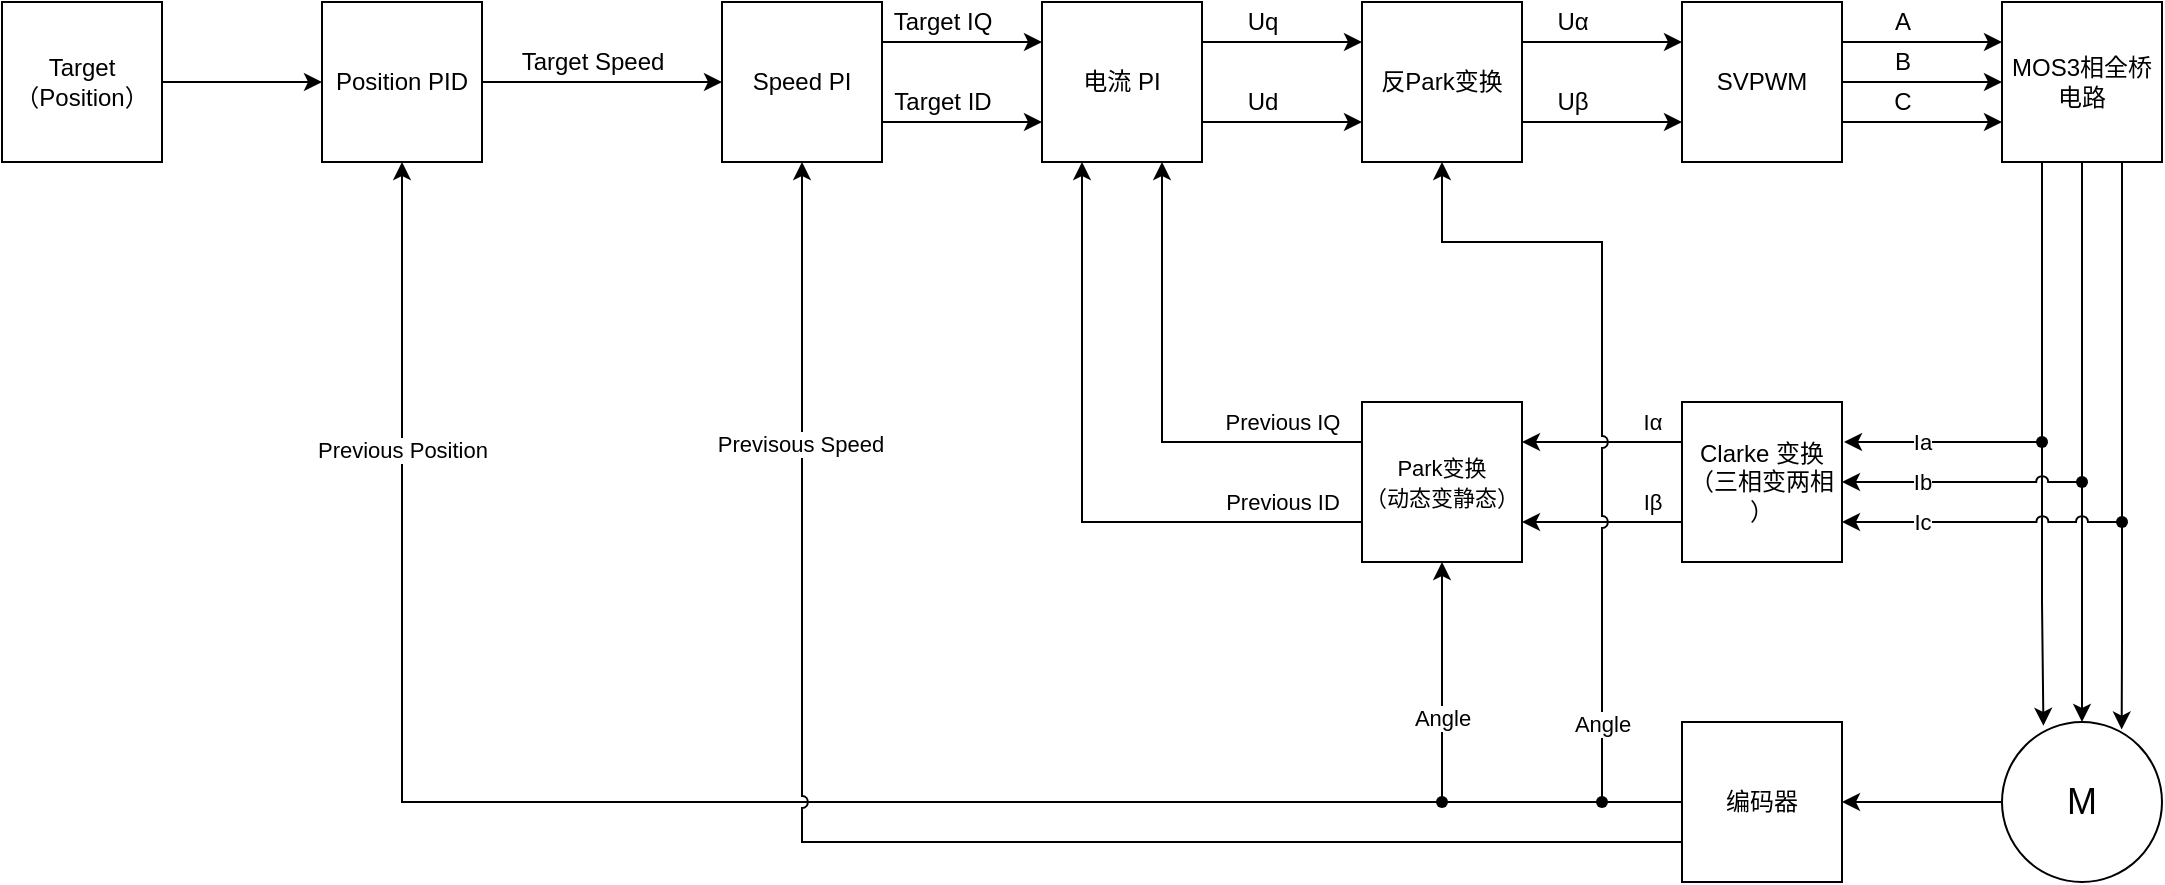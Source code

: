 <mxfile version="15.4.3" type="github">
  <diagram id="6lPWNBHGyQ1qCSDCR4Xs" name="第 1 页">
    <mxGraphModel dx="1440" dy="572" grid="1" gridSize="10" guides="1" tooltips="1" connect="1" arrows="1" fold="1" page="0" pageScale="1" pageWidth="827" pageHeight="1169" math="0" shadow="0">
      <root>
        <mxCell id="0" />
        <mxCell id="1" parent="0" />
        <mxCell id="5a1OFseSE7L5teqf73W1-6" style="edgeStyle=orthogonalEdgeStyle;rounded=0;orthogonalLoop=1;jettySize=auto;html=1;entryX=0;entryY=0.5;entryDx=0;entryDy=0;" edge="1" parent="1" source="5a1OFseSE7L5teqf73W1-1" target="5a1OFseSE7L5teqf73W1-2">
          <mxGeometry relative="1" as="geometry" />
        </mxCell>
        <mxCell id="5a1OFseSE7L5teqf73W1-1" value="Target&lt;br&gt;（Position）" style="whiteSpace=wrap;html=1;" vertex="1" parent="1">
          <mxGeometry x="-160" y="40" width="80" height="80" as="geometry" />
        </mxCell>
        <mxCell id="5a1OFseSE7L5teqf73W1-4" style="edgeStyle=orthogonalEdgeStyle;rounded=0;orthogonalLoop=1;jettySize=auto;html=1;entryX=0;entryY=0.5;entryDx=0;entryDy=0;" edge="1" parent="1" source="5a1OFseSE7L5teqf73W1-2" target="5a1OFseSE7L5teqf73W1-3">
          <mxGeometry relative="1" as="geometry" />
        </mxCell>
        <mxCell id="5a1OFseSE7L5teqf73W1-2" value="Position PID" style="whiteSpace=wrap;html=1;" vertex="1" parent="1">
          <mxGeometry y="40" width="80" height="80" as="geometry" />
        </mxCell>
        <mxCell id="5a1OFseSE7L5teqf73W1-8" style="edgeStyle=orthogonalEdgeStyle;rounded=0;orthogonalLoop=1;jettySize=auto;html=1;exitX=1;exitY=0.25;exitDx=0;exitDy=0;entryX=0;entryY=0.25;entryDx=0;entryDy=0;" edge="1" parent="1" source="5a1OFseSE7L5teqf73W1-3" target="5a1OFseSE7L5teqf73W1-7">
          <mxGeometry relative="1" as="geometry" />
        </mxCell>
        <mxCell id="5a1OFseSE7L5teqf73W1-9" style="edgeStyle=orthogonalEdgeStyle;rounded=0;orthogonalLoop=1;jettySize=auto;html=1;exitX=1;exitY=0.75;exitDx=0;exitDy=0;entryX=0;entryY=0.75;entryDx=0;entryDy=0;" edge="1" parent="1" source="5a1OFseSE7L5teqf73W1-3" target="5a1OFseSE7L5teqf73W1-7">
          <mxGeometry relative="1" as="geometry" />
        </mxCell>
        <mxCell id="5a1OFseSE7L5teqf73W1-3" value="Speed PI" style="whiteSpace=wrap;html=1;" vertex="1" parent="1">
          <mxGeometry x="200" y="40" width="80" height="80" as="geometry" />
        </mxCell>
        <mxCell id="5a1OFseSE7L5teqf73W1-5" value="Target&amp;nbsp;Speed" style="text;html=1;align=center;verticalAlign=middle;resizable=0;points=[];autosize=1;strokeColor=none;fillColor=none;" vertex="1" parent="1">
          <mxGeometry x="90" y="60" width="90" height="20" as="geometry" />
        </mxCell>
        <mxCell id="5a1OFseSE7L5teqf73W1-13" style="edgeStyle=orthogonalEdgeStyle;rounded=0;orthogonalLoop=1;jettySize=auto;html=1;exitX=1;exitY=0.25;exitDx=0;exitDy=0;entryX=0;entryY=0.25;entryDx=0;entryDy=0;" edge="1" parent="1" source="5a1OFseSE7L5teqf73W1-7" target="5a1OFseSE7L5teqf73W1-12">
          <mxGeometry relative="1" as="geometry" />
        </mxCell>
        <mxCell id="5a1OFseSE7L5teqf73W1-14" style="edgeStyle=orthogonalEdgeStyle;rounded=0;orthogonalLoop=1;jettySize=auto;html=1;exitX=1;exitY=0.75;exitDx=0;exitDy=0;entryX=0;entryY=0.75;entryDx=0;entryDy=0;" edge="1" parent="1" source="5a1OFseSE7L5teqf73W1-7" target="5a1OFseSE7L5teqf73W1-12">
          <mxGeometry relative="1" as="geometry" />
        </mxCell>
        <mxCell id="5a1OFseSE7L5teqf73W1-7" value="电流 PI" style="whiteSpace=wrap;html=1;" vertex="1" parent="1">
          <mxGeometry x="360" y="40" width="80" height="80" as="geometry" />
        </mxCell>
        <mxCell id="5a1OFseSE7L5teqf73W1-10" value="Target IQ" style="text;html=1;align=center;verticalAlign=middle;resizable=0;points=[];autosize=1;strokeColor=none;fillColor=none;" vertex="1" parent="1">
          <mxGeometry x="280" y="40" width="60" height="20" as="geometry" />
        </mxCell>
        <mxCell id="5a1OFseSE7L5teqf73W1-11" value="Target ID" style="text;html=1;align=center;verticalAlign=middle;resizable=0;points=[];autosize=1;strokeColor=none;fillColor=none;" vertex="1" parent="1">
          <mxGeometry x="280" y="80" width="60" height="20" as="geometry" />
        </mxCell>
        <mxCell id="5a1OFseSE7L5teqf73W1-18" style="edgeStyle=orthogonalEdgeStyle;rounded=0;orthogonalLoop=1;jettySize=auto;html=1;exitX=1;exitY=0.25;exitDx=0;exitDy=0;entryX=0;entryY=0.25;entryDx=0;entryDy=0;" edge="1" parent="1" source="5a1OFseSE7L5teqf73W1-12" target="5a1OFseSE7L5teqf73W1-17">
          <mxGeometry relative="1" as="geometry" />
        </mxCell>
        <mxCell id="5a1OFseSE7L5teqf73W1-19" style="edgeStyle=orthogonalEdgeStyle;rounded=0;orthogonalLoop=1;jettySize=auto;html=1;exitX=1;exitY=0.75;exitDx=0;exitDy=0;entryX=0;entryY=0.75;entryDx=0;entryDy=0;" edge="1" parent="1" source="5a1OFseSE7L5teqf73W1-12" target="5a1OFseSE7L5teqf73W1-17">
          <mxGeometry relative="1" as="geometry" />
        </mxCell>
        <mxCell id="5a1OFseSE7L5teqf73W1-12" value="反Park变换" style="whiteSpace=wrap;html=1;" vertex="1" parent="1">
          <mxGeometry x="520" y="40" width="80" height="80" as="geometry" />
        </mxCell>
        <mxCell id="5a1OFseSE7L5teqf73W1-15" value="Uq" style="text;html=1;align=center;verticalAlign=middle;resizable=0;points=[];autosize=1;strokeColor=none;fillColor=none;" vertex="1" parent="1">
          <mxGeometry x="455" y="40" width="30" height="20" as="geometry" />
        </mxCell>
        <mxCell id="5a1OFseSE7L5teqf73W1-16" value="Ud" style="text;html=1;align=center;verticalAlign=middle;resizable=0;points=[];autosize=1;strokeColor=none;fillColor=none;" vertex="1" parent="1">
          <mxGeometry x="455" y="80" width="30" height="20" as="geometry" />
        </mxCell>
        <mxCell id="5a1OFseSE7L5teqf73W1-23" style="edgeStyle=orthogonalEdgeStyle;rounded=0;orthogonalLoop=1;jettySize=auto;html=1;exitX=1;exitY=0.25;exitDx=0;exitDy=0;entryX=0;entryY=0.25;entryDx=0;entryDy=0;" edge="1" parent="1" source="5a1OFseSE7L5teqf73W1-17" target="5a1OFseSE7L5teqf73W1-22">
          <mxGeometry relative="1" as="geometry" />
        </mxCell>
        <mxCell id="5a1OFseSE7L5teqf73W1-24" style="edgeStyle=orthogonalEdgeStyle;rounded=0;orthogonalLoop=1;jettySize=auto;html=1;entryX=0;entryY=0.5;entryDx=0;entryDy=0;" edge="1" parent="1" source="5a1OFseSE7L5teqf73W1-17" target="5a1OFseSE7L5teqf73W1-22">
          <mxGeometry relative="1" as="geometry" />
        </mxCell>
        <mxCell id="5a1OFseSE7L5teqf73W1-25" style="edgeStyle=orthogonalEdgeStyle;rounded=0;orthogonalLoop=1;jettySize=auto;html=1;exitX=1;exitY=0.75;exitDx=0;exitDy=0;entryX=0;entryY=0.75;entryDx=0;entryDy=0;" edge="1" parent="1" source="5a1OFseSE7L5teqf73W1-17" target="5a1OFseSE7L5teqf73W1-22">
          <mxGeometry relative="1" as="geometry" />
        </mxCell>
        <mxCell id="5a1OFseSE7L5teqf73W1-17" value="SVPWM" style="whiteSpace=wrap;html=1;" vertex="1" parent="1">
          <mxGeometry x="680" y="40" width="80" height="80" as="geometry" />
        </mxCell>
        <mxCell id="5a1OFseSE7L5teqf73W1-20" value="Uα" style="text;html=1;align=center;verticalAlign=middle;resizable=0;points=[];autosize=1;strokeColor=none;fillColor=none;" vertex="1" parent="1">
          <mxGeometry x="610" y="40" width="30" height="20" as="geometry" />
        </mxCell>
        <mxCell id="5a1OFseSE7L5teqf73W1-21" value="Uβ" style="text;html=1;align=center;verticalAlign=middle;resizable=0;points=[];autosize=1;strokeColor=none;fillColor=none;" vertex="1" parent="1">
          <mxGeometry x="610" y="80" width="30" height="20" as="geometry" />
        </mxCell>
        <mxCell id="5a1OFseSE7L5teqf73W1-33" style="edgeStyle=orthogonalEdgeStyle;rounded=0;orthogonalLoop=1;jettySize=auto;html=1;exitDx=0;exitDy=0;entryX=0.259;entryY=0.024;entryDx=0;entryDy=0;entryPerimeter=0;fontSize=11;startArrow=none;" edge="1" parent="1" source="5a1OFseSE7L5teqf73W1-37" target="5a1OFseSE7L5teqf73W1-32">
          <mxGeometry relative="1" as="geometry" />
        </mxCell>
        <mxCell id="5a1OFseSE7L5teqf73W1-34" style="edgeStyle=orthogonalEdgeStyle;rounded=0;orthogonalLoop=1;jettySize=auto;html=1;exitX=0.5;exitY=1;exitDx=0;exitDy=0;entryX=0.5;entryY=0;entryDx=0;entryDy=0;fontSize=11;" edge="1" parent="1" source="5a1OFseSE7L5teqf73W1-22" target="5a1OFseSE7L5teqf73W1-32">
          <mxGeometry relative="1" as="geometry" />
        </mxCell>
        <mxCell id="5a1OFseSE7L5teqf73W1-35" style="edgeStyle=orthogonalEdgeStyle;rounded=0;orthogonalLoop=1;jettySize=auto;html=1;exitDx=0;exitDy=0;entryX=0.748;entryY=0.047;entryDx=0;entryDy=0;entryPerimeter=0;fontSize=11;startArrow=none;" edge="1" parent="1" source="5a1OFseSE7L5teqf73W1-41" target="5a1OFseSE7L5teqf73W1-32">
          <mxGeometry relative="1" as="geometry" />
        </mxCell>
        <mxCell id="5a1OFseSE7L5teqf73W1-22" value="MOS3相全桥电路" style="whiteSpace=wrap;html=1;" vertex="1" parent="1">
          <mxGeometry x="840" y="40" width="80" height="80" as="geometry" />
        </mxCell>
        <mxCell id="5a1OFseSE7L5teqf73W1-26" value="A" style="text;html=1;align=center;verticalAlign=middle;resizable=0;points=[];autosize=1;strokeColor=none;fillColor=none;" vertex="1" parent="1">
          <mxGeometry x="780" y="40" width="20" height="20" as="geometry" />
        </mxCell>
        <mxCell id="5a1OFseSE7L5teqf73W1-27" value="B" style="text;html=1;align=center;verticalAlign=middle;resizable=0;points=[];autosize=1;strokeColor=none;fillColor=none;" vertex="1" parent="1">
          <mxGeometry x="780" y="60" width="20" height="20" as="geometry" />
        </mxCell>
        <mxCell id="5a1OFseSE7L5teqf73W1-28" value="C" style="text;html=1;align=center;verticalAlign=middle;resizable=0;points=[];autosize=1;strokeColor=none;fillColor=none;" vertex="1" parent="1">
          <mxGeometry x="780" y="80" width="20" height="20" as="geometry" />
        </mxCell>
        <mxCell id="5a1OFseSE7L5teqf73W1-63" style="edgeStyle=orthogonalEdgeStyle;rounded=0;jumpStyle=arc;orthogonalLoop=1;jettySize=auto;html=1;exitX=0;exitY=0.25;exitDx=0;exitDy=0;entryX=1;entryY=0.25;entryDx=0;entryDy=0;fontSize=11;" edge="1" parent="1" source="5a1OFseSE7L5teqf73W1-29" target="5a1OFseSE7L5teqf73W1-30">
          <mxGeometry relative="1" as="geometry" />
        </mxCell>
        <mxCell id="5a1OFseSE7L5teqf73W1-64" style="edgeStyle=orthogonalEdgeStyle;rounded=0;jumpStyle=arc;orthogonalLoop=1;jettySize=auto;html=1;exitX=0;exitY=0.75;exitDx=0;exitDy=0;entryX=1;entryY=0.75;entryDx=0;entryDy=0;fontSize=11;" edge="1" parent="1" source="5a1OFseSE7L5teqf73W1-29" target="5a1OFseSE7L5teqf73W1-30">
          <mxGeometry relative="1" as="geometry" />
        </mxCell>
        <mxCell id="5a1OFseSE7L5teqf73W1-29" value="Clarke&amp;nbsp;变换&lt;br&gt;（三相变两相&lt;br&gt;）" style="whiteSpace=wrap;html=1;" vertex="1" parent="1">
          <mxGeometry x="680" y="240" width="80" height="80" as="geometry" />
        </mxCell>
        <mxCell id="5a1OFseSE7L5teqf73W1-67" style="edgeStyle=orthogonalEdgeStyle;rounded=0;jumpStyle=arc;orthogonalLoop=1;jettySize=auto;html=1;exitX=0;exitY=0.25;exitDx=0;exitDy=0;entryX=0.75;entryY=1;entryDx=0;entryDy=0;fontSize=11;" edge="1" parent="1" source="5a1OFseSE7L5teqf73W1-30" target="5a1OFseSE7L5teqf73W1-7">
          <mxGeometry relative="1" as="geometry" />
        </mxCell>
        <mxCell id="5a1OFseSE7L5teqf73W1-68" style="edgeStyle=orthogonalEdgeStyle;rounded=0;jumpStyle=arc;orthogonalLoop=1;jettySize=auto;html=1;exitX=0;exitY=0.75;exitDx=0;exitDy=0;entryX=0.25;entryY=1;entryDx=0;entryDy=0;fontSize=11;" edge="1" parent="1" source="5a1OFseSE7L5teqf73W1-30" target="5a1OFseSE7L5teqf73W1-7">
          <mxGeometry relative="1" as="geometry" />
        </mxCell>
        <mxCell id="5a1OFseSE7L5teqf73W1-30" value="&lt;font style=&quot;font-size: 11px&quot;&gt;Park变换&lt;br&gt;（动态变静态）&lt;/font&gt;" style="whiteSpace=wrap;html=1;" vertex="1" parent="1">
          <mxGeometry x="520" y="240" width="80" height="80" as="geometry" />
        </mxCell>
        <mxCell id="5a1OFseSE7L5teqf73W1-53" style="edgeStyle=orthogonalEdgeStyle;rounded=0;jumpStyle=arc;orthogonalLoop=1;jettySize=auto;html=1;fontSize=11;entryX=0.5;entryY=1;entryDx=0;entryDy=0;startArrow=none;" edge="1" parent="1" source="5a1OFseSE7L5teqf73W1-58" target="5a1OFseSE7L5teqf73W1-2">
          <mxGeometry relative="1" as="geometry">
            <mxPoint x="40" y="440" as="targetPoint" />
          </mxGeometry>
        </mxCell>
        <mxCell id="5a1OFseSE7L5teqf73W1-77" value="Previous&amp;nbsp;Position" style="edgeLabel;html=1;align=center;verticalAlign=middle;resizable=0;points=[];fontSize=11;" vertex="1" connectable="0" parent="5a1OFseSE7L5teqf73W1-53">
          <mxGeometry x="0.657" relative="1" as="geometry">
            <mxPoint as="offset" />
          </mxGeometry>
        </mxCell>
        <mxCell id="5a1OFseSE7L5teqf73W1-73" style="edgeStyle=orthogonalEdgeStyle;rounded=0;jumpStyle=arc;orthogonalLoop=1;jettySize=auto;html=1;exitX=0;exitY=0.75;exitDx=0;exitDy=0;fontSize=11;entryX=0.5;entryY=1;entryDx=0;entryDy=0;" edge="1" parent="1" source="5a1OFseSE7L5teqf73W1-31" target="5a1OFseSE7L5teqf73W1-3">
          <mxGeometry relative="1" as="geometry">
            <mxPoint x="240" y="460" as="targetPoint" />
          </mxGeometry>
        </mxCell>
        <mxCell id="5a1OFseSE7L5teqf73W1-76" value="Previsous&amp;nbsp;Speed" style="edgeLabel;html=1;align=center;verticalAlign=middle;resizable=0;points=[];fontSize=11;" vertex="1" connectable="0" parent="5a1OFseSE7L5teqf73W1-73">
          <mxGeometry x="0.639" y="1" relative="1" as="geometry">
            <mxPoint as="offset" />
          </mxGeometry>
        </mxCell>
        <mxCell id="5a1OFseSE7L5teqf73W1-31" value="编码器" style="whiteSpace=wrap;html=1;" vertex="1" parent="1">
          <mxGeometry x="680" y="400" width="80" height="80" as="geometry" />
        </mxCell>
        <mxCell id="5a1OFseSE7L5teqf73W1-52" style="edgeStyle=orthogonalEdgeStyle;rounded=0;jumpStyle=arc;orthogonalLoop=1;jettySize=auto;html=1;entryX=1;entryY=0.5;entryDx=0;entryDy=0;fontSize=11;" edge="1" parent="1" source="5a1OFseSE7L5teqf73W1-32" target="5a1OFseSE7L5teqf73W1-31">
          <mxGeometry relative="1" as="geometry" />
        </mxCell>
        <mxCell id="5a1OFseSE7L5teqf73W1-32" value="&lt;font style=&quot;font-size: 18px&quot;&gt;M&lt;/font&gt;" style="ellipse;whiteSpace=wrap;html=1;aspect=fixed;fontSize=11;" vertex="1" parent="1">
          <mxGeometry x="840" y="400" width="80" height="80" as="geometry" />
        </mxCell>
        <mxCell id="5a1OFseSE7L5teqf73W1-39" style="edgeStyle=orthogonalEdgeStyle;rounded=0;orthogonalLoop=1;jettySize=auto;html=1;fontSize=18;jumpStyle=arc;" edge="1" parent="1" source="5a1OFseSE7L5teqf73W1-37">
          <mxGeometry relative="1" as="geometry">
            <mxPoint x="761" y="260" as="targetPoint" />
            <Array as="points">
              <mxPoint x="761" y="260" />
            </Array>
          </mxGeometry>
        </mxCell>
        <mxCell id="5a1OFseSE7L5teqf73W1-49" value="Ia" style="edgeLabel;html=1;align=center;verticalAlign=middle;resizable=0;points=[];fontSize=11;" vertex="1" connectable="0" parent="5a1OFseSE7L5teqf73W1-39">
          <mxGeometry x="0.135" y="-1" relative="1" as="geometry">
            <mxPoint x="-4" y="1" as="offset" />
          </mxGeometry>
        </mxCell>
        <mxCell id="5a1OFseSE7L5teqf73W1-37" value="" style="shape=waypoint;sketch=0;size=6;pointerEvents=1;points=[];fillColor=none;resizable=0;rotatable=0;perimeter=centerPerimeter;snapToPoint=1;fontSize=18;" vertex="1" parent="1">
          <mxGeometry x="840" y="240" width="40" height="40" as="geometry" />
        </mxCell>
        <mxCell id="5a1OFseSE7L5teqf73W1-38" value="" style="edgeStyle=orthogonalEdgeStyle;rounded=0;orthogonalLoop=1;jettySize=auto;html=1;exitX=0.25;exitY=1;exitDx=0;exitDy=0;entryDx=0;entryDy=0;entryPerimeter=0;fontSize=11;endArrow=none;" edge="1" parent="1" source="5a1OFseSE7L5teqf73W1-22" target="5a1OFseSE7L5teqf73W1-37">
          <mxGeometry relative="1" as="geometry">
            <mxPoint x="860" y="120" as="sourcePoint" />
            <mxPoint x="860.72" y="401.92" as="targetPoint" />
          </mxGeometry>
        </mxCell>
        <mxCell id="5a1OFseSE7L5teqf73W1-44" style="edgeStyle=orthogonalEdgeStyle;rounded=0;orthogonalLoop=1;jettySize=auto;html=1;entryX=1;entryY=0.5;entryDx=0;entryDy=0;fontSize=18;jumpStyle=arc;" edge="1" parent="1" source="5a1OFseSE7L5teqf73W1-40" target="5a1OFseSE7L5teqf73W1-29">
          <mxGeometry relative="1" as="geometry" />
        </mxCell>
        <mxCell id="5a1OFseSE7L5teqf73W1-50" value="Ib" style="edgeLabel;html=1;align=center;verticalAlign=middle;resizable=0;points=[];fontSize=11;" vertex="1" connectable="0" parent="5a1OFseSE7L5teqf73W1-44">
          <mxGeometry x="0.203" y="3" relative="1" as="geometry">
            <mxPoint x="-8" y="-3" as="offset" />
          </mxGeometry>
        </mxCell>
        <mxCell id="5a1OFseSE7L5teqf73W1-40" value="" style="shape=waypoint;sketch=0;size=6;pointerEvents=1;points=[];fillColor=none;resizable=0;rotatable=0;perimeter=centerPerimeter;snapToPoint=1;fontSize=18;" vertex="1" parent="1">
          <mxGeometry x="860" y="260" width="40" height="40" as="geometry" />
        </mxCell>
        <mxCell id="5a1OFseSE7L5teqf73W1-43" style="edgeStyle=orthogonalEdgeStyle;rounded=0;orthogonalLoop=1;jettySize=auto;html=1;entryX=1;entryY=0.75;entryDx=0;entryDy=0;fontSize=18;jumpStyle=arc;" edge="1" parent="1" source="5a1OFseSE7L5teqf73W1-41" target="5a1OFseSE7L5teqf73W1-29">
          <mxGeometry relative="1" as="geometry" />
        </mxCell>
        <mxCell id="5a1OFseSE7L5teqf73W1-48" value="Ic" style="edgeLabel;html=1;align=center;verticalAlign=middle;resizable=0;points=[];fontSize=11;" vertex="1" connectable="0" parent="5a1OFseSE7L5teqf73W1-43">
          <mxGeometry x="0.113" y="-1" relative="1" as="geometry">
            <mxPoint x="-22" y="1" as="offset" />
          </mxGeometry>
        </mxCell>
        <mxCell id="5a1OFseSE7L5teqf73W1-41" value="" style="shape=waypoint;sketch=0;size=6;pointerEvents=1;points=[];fillColor=none;resizable=0;rotatable=0;perimeter=centerPerimeter;snapToPoint=1;fontSize=18;" vertex="1" parent="1">
          <mxGeometry x="880" y="280" width="40" height="40" as="geometry" />
        </mxCell>
        <mxCell id="5a1OFseSE7L5teqf73W1-42" value="" style="edgeStyle=orthogonalEdgeStyle;rounded=0;orthogonalLoop=1;jettySize=auto;html=1;exitX=0.75;exitY=1;exitDx=0;exitDy=0;entryDx=0;entryDy=0;entryPerimeter=0;fontSize=11;endArrow=none;" edge="1" parent="1" source="5a1OFseSE7L5teqf73W1-22" target="5a1OFseSE7L5teqf73W1-41">
          <mxGeometry relative="1" as="geometry">
            <mxPoint x="900" y="120" as="sourcePoint" />
            <mxPoint x="899.84" y="403.76" as="targetPoint" />
            <Array as="points">
              <mxPoint x="900" y="300" />
            </Array>
          </mxGeometry>
        </mxCell>
        <mxCell id="5a1OFseSE7L5teqf73W1-56" style="edgeStyle=orthogonalEdgeStyle;rounded=0;jumpStyle=arc;orthogonalLoop=1;jettySize=auto;html=1;fontSize=11;entryX=0.5;entryY=1;entryDx=0;entryDy=0;" edge="1" parent="1" source="5a1OFseSE7L5teqf73W1-54" target="5a1OFseSE7L5teqf73W1-12">
          <mxGeometry relative="1" as="geometry">
            <mxPoint x="560" y="170" as="targetPoint" />
            <Array as="points">
              <mxPoint x="640" y="160" />
              <mxPoint x="560" y="160" />
            </Array>
          </mxGeometry>
        </mxCell>
        <mxCell id="5a1OFseSE7L5teqf73W1-57" value="Angle" style="edgeLabel;html=1;align=center;verticalAlign=middle;resizable=0;points=[];fontSize=11;" vertex="1" connectable="0" parent="5a1OFseSE7L5teqf73W1-56">
          <mxGeometry x="-0.697" y="2" relative="1" as="geometry">
            <mxPoint x="2" y="21" as="offset" />
          </mxGeometry>
        </mxCell>
        <mxCell id="5a1OFseSE7L5teqf73W1-54" value="" style="shape=waypoint;sketch=0;size=6;pointerEvents=1;points=[];fillColor=none;resizable=0;rotatable=0;perimeter=centerPerimeter;snapToPoint=1;fontSize=11;" vertex="1" parent="1">
          <mxGeometry x="620" y="420" width="40" height="40" as="geometry" />
        </mxCell>
        <mxCell id="5a1OFseSE7L5teqf73W1-55" value="" style="edgeStyle=orthogonalEdgeStyle;rounded=0;jumpStyle=arc;orthogonalLoop=1;jettySize=auto;html=1;fontSize=11;entryDx=0;entryDy=0;endArrow=none;" edge="1" parent="1" source="5a1OFseSE7L5teqf73W1-31" target="5a1OFseSE7L5teqf73W1-54">
          <mxGeometry relative="1" as="geometry">
            <mxPoint x="40" y="120" as="targetPoint" />
            <mxPoint x="680" y="440.0" as="sourcePoint" />
          </mxGeometry>
        </mxCell>
        <mxCell id="5a1OFseSE7L5teqf73W1-60" style="edgeStyle=orthogonalEdgeStyle;rounded=0;jumpStyle=arc;orthogonalLoop=1;jettySize=auto;html=1;entryX=0.5;entryY=1;entryDx=0;entryDy=0;fontSize=11;" edge="1" parent="1" source="5a1OFseSE7L5teqf73W1-58" target="5a1OFseSE7L5teqf73W1-30">
          <mxGeometry relative="1" as="geometry" />
        </mxCell>
        <mxCell id="5a1OFseSE7L5teqf73W1-61" value="Angle" style="edgeLabel;html=1;align=center;verticalAlign=middle;resizable=0;points=[];fontSize=11;" vertex="1" connectable="0" parent="5a1OFseSE7L5teqf73W1-60">
          <mxGeometry x="-0.295" relative="1" as="geometry">
            <mxPoint as="offset" />
          </mxGeometry>
        </mxCell>
        <mxCell id="5a1OFseSE7L5teqf73W1-58" value="" style="shape=waypoint;sketch=0;size=6;pointerEvents=1;points=[];fillColor=none;resizable=0;rotatable=0;perimeter=centerPerimeter;snapToPoint=1;fontSize=11;" vertex="1" parent="1">
          <mxGeometry x="540" y="420" width="40" height="40" as="geometry" />
        </mxCell>
        <mxCell id="5a1OFseSE7L5teqf73W1-59" value="" style="edgeStyle=orthogonalEdgeStyle;rounded=0;jumpStyle=arc;orthogonalLoop=1;jettySize=auto;html=1;fontSize=11;entryDx=0;entryDy=0;startArrow=none;endArrow=none;" edge="1" parent="1" source="5a1OFseSE7L5teqf73W1-54" target="5a1OFseSE7L5teqf73W1-58">
          <mxGeometry relative="1" as="geometry">
            <mxPoint x="40" y="120" as="targetPoint" />
            <mxPoint x="640" y="440.0" as="sourcePoint" />
          </mxGeometry>
        </mxCell>
        <mxCell id="5a1OFseSE7L5teqf73W1-65" value="Iα" style="text;html=1;align=center;verticalAlign=middle;resizable=0;points=[];autosize=1;strokeColor=none;fillColor=none;fontSize=11;" vertex="1" parent="1">
          <mxGeometry x="650" y="240" width="30" height="20" as="geometry" />
        </mxCell>
        <mxCell id="5a1OFseSE7L5teqf73W1-66" value="Iβ" style="text;html=1;align=center;verticalAlign=middle;resizable=0;points=[];autosize=1;strokeColor=none;fillColor=none;fontSize=11;" vertex="1" parent="1">
          <mxGeometry x="650" y="280" width="30" height="20" as="geometry" />
        </mxCell>
        <mxCell id="5a1OFseSE7L5teqf73W1-71" value="Previous IQ" style="text;html=1;align=center;verticalAlign=middle;resizable=0;points=[];autosize=1;strokeColor=none;fillColor=none;fontSize=11;rotation=0;" vertex="1" parent="1">
          <mxGeometry x="440" y="240" width="80" height="20" as="geometry" />
        </mxCell>
        <mxCell id="5a1OFseSE7L5teqf73W1-72" value="Previous ID" style="text;html=1;align=center;verticalAlign=middle;resizable=0;points=[];autosize=1;strokeColor=none;fillColor=none;fontSize=11;" vertex="1" parent="1">
          <mxGeometry x="440" y="280" width="80" height="20" as="geometry" />
        </mxCell>
      </root>
    </mxGraphModel>
  </diagram>
</mxfile>
